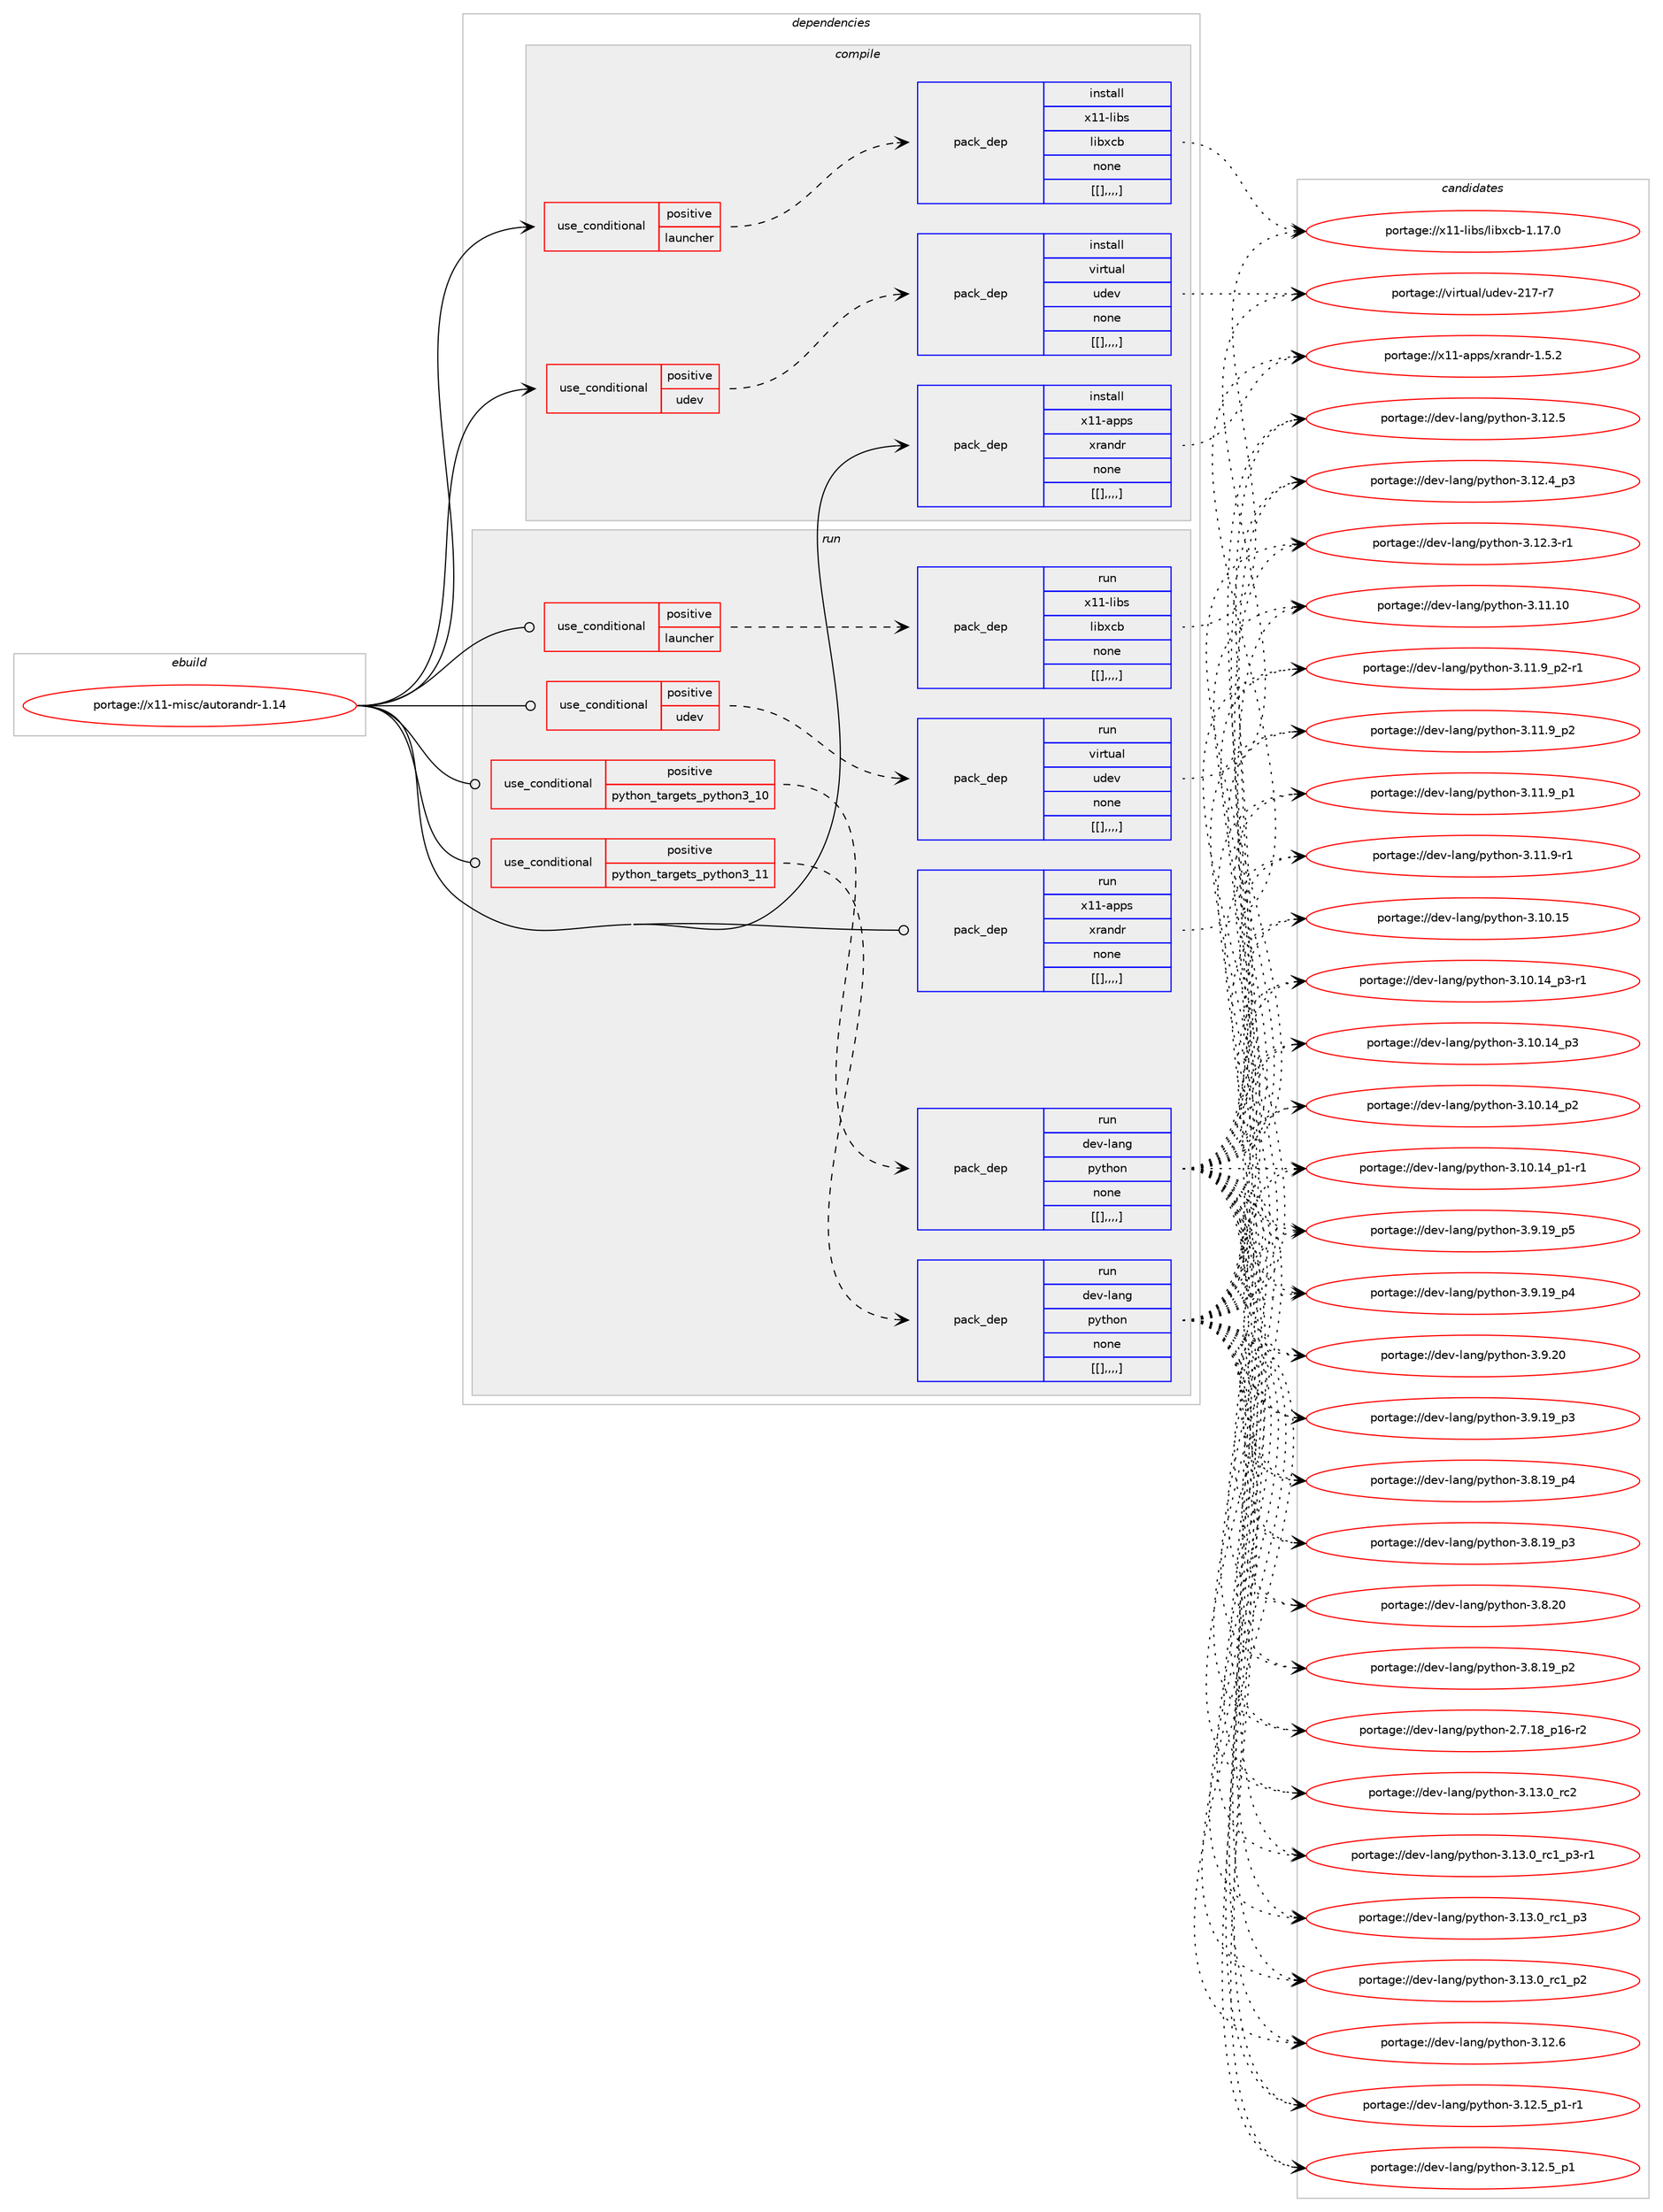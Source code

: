 digraph prolog {

# *************
# Graph options
# *************

newrank=true;
concentrate=true;
compound=true;
graph [rankdir=LR,fontname=Helvetica,fontsize=10,ranksep=1.5];#, ranksep=2.5, nodesep=0.2];
edge  [arrowhead=vee];
node  [fontname=Helvetica,fontsize=10];

# **********
# The ebuild
# **********

subgraph cluster_leftcol {
color=gray;
label=<<i>ebuild</i>>;
id [label="portage://x11-misc/autorandr-1.14", color=red, width=4, href="../x11-misc/autorandr-1.14.svg"];
}

# ****************
# The dependencies
# ****************

subgraph cluster_midcol {
color=gray;
label=<<i>dependencies</i>>;
subgraph cluster_compile {
fillcolor="#eeeeee";
style=filled;
label=<<i>compile</i>>;
subgraph cond127141 {
dependency478824 [label=<<TABLE BORDER="0" CELLBORDER="1" CELLSPACING="0" CELLPADDING="4"><TR><TD ROWSPAN="3" CELLPADDING="10">use_conditional</TD></TR><TR><TD>positive</TD></TR><TR><TD>launcher</TD></TR></TABLE>>, shape=none, color=red];
subgraph pack348169 {
dependency478825 [label=<<TABLE BORDER="0" CELLBORDER="1" CELLSPACING="0" CELLPADDING="4" WIDTH="220"><TR><TD ROWSPAN="6" CELLPADDING="30">pack_dep</TD></TR><TR><TD WIDTH="110">install</TD></TR><TR><TD>x11-libs</TD></TR><TR><TD>libxcb</TD></TR><TR><TD>none</TD></TR><TR><TD>[[],,,,]</TD></TR></TABLE>>, shape=none, color=blue];
}
dependency478824:e -> dependency478825:w [weight=20,style="dashed",arrowhead="vee"];
}
id:e -> dependency478824:w [weight=20,style="solid",arrowhead="vee"];
subgraph cond127142 {
dependency478826 [label=<<TABLE BORDER="0" CELLBORDER="1" CELLSPACING="0" CELLPADDING="4"><TR><TD ROWSPAN="3" CELLPADDING="10">use_conditional</TD></TR><TR><TD>positive</TD></TR><TR><TD>udev</TD></TR></TABLE>>, shape=none, color=red];
subgraph pack348170 {
dependency478827 [label=<<TABLE BORDER="0" CELLBORDER="1" CELLSPACING="0" CELLPADDING="4" WIDTH="220"><TR><TD ROWSPAN="6" CELLPADDING="30">pack_dep</TD></TR><TR><TD WIDTH="110">install</TD></TR><TR><TD>virtual</TD></TR><TR><TD>udev</TD></TR><TR><TD>none</TD></TR><TR><TD>[[],,,,]</TD></TR></TABLE>>, shape=none, color=blue];
}
dependency478826:e -> dependency478827:w [weight=20,style="dashed",arrowhead="vee"];
}
id:e -> dependency478826:w [weight=20,style="solid",arrowhead="vee"];
subgraph pack348171 {
dependency478828 [label=<<TABLE BORDER="0" CELLBORDER="1" CELLSPACING="0" CELLPADDING="4" WIDTH="220"><TR><TD ROWSPAN="6" CELLPADDING="30">pack_dep</TD></TR><TR><TD WIDTH="110">install</TD></TR><TR><TD>x11-apps</TD></TR><TR><TD>xrandr</TD></TR><TR><TD>none</TD></TR><TR><TD>[[],,,,]</TD></TR></TABLE>>, shape=none, color=blue];
}
id:e -> dependency478828:w [weight=20,style="solid",arrowhead="vee"];
}
subgraph cluster_compileandrun {
fillcolor="#eeeeee";
style=filled;
label=<<i>compile and run</i>>;
}
subgraph cluster_run {
fillcolor="#eeeeee";
style=filled;
label=<<i>run</i>>;
subgraph cond127143 {
dependency478829 [label=<<TABLE BORDER="0" CELLBORDER="1" CELLSPACING="0" CELLPADDING="4"><TR><TD ROWSPAN="3" CELLPADDING="10">use_conditional</TD></TR><TR><TD>positive</TD></TR><TR><TD>launcher</TD></TR></TABLE>>, shape=none, color=red];
subgraph pack348172 {
dependency478830 [label=<<TABLE BORDER="0" CELLBORDER="1" CELLSPACING="0" CELLPADDING="4" WIDTH="220"><TR><TD ROWSPAN="6" CELLPADDING="30">pack_dep</TD></TR><TR><TD WIDTH="110">run</TD></TR><TR><TD>x11-libs</TD></TR><TR><TD>libxcb</TD></TR><TR><TD>none</TD></TR><TR><TD>[[],,,,]</TD></TR></TABLE>>, shape=none, color=blue];
}
dependency478829:e -> dependency478830:w [weight=20,style="dashed",arrowhead="vee"];
}
id:e -> dependency478829:w [weight=20,style="solid",arrowhead="odot"];
subgraph cond127144 {
dependency478831 [label=<<TABLE BORDER="0" CELLBORDER="1" CELLSPACING="0" CELLPADDING="4"><TR><TD ROWSPAN="3" CELLPADDING="10">use_conditional</TD></TR><TR><TD>positive</TD></TR><TR><TD>python_targets_python3_10</TD></TR></TABLE>>, shape=none, color=red];
subgraph pack348173 {
dependency478832 [label=<<TABLE BORDER="0" CELLBORDER="1" CELLSPACING="0" CELLPADDING="4" WIDTH="220"><TR><TD ROWSPAN="6" CELLPADDING="30">pack_dep</TD></TR><TR><TD WIDTH="110">run</TD></TR><TR><TD>dev-lang</TD></TR><TR><TD>python</TD></TR><TR><TD>none</TD></TR><TR><TD>[[],,,,]</TD></TR></TABLE>>, shape=none, color=blue];
}
dependency478831:e -> dependency478832:w [weight=20,style="dashed",arrowhead="vee"];
}
id:e -> dependency478831:w [weight=20,style="solid",arrowhead="odot"];
subgraph cond127145 {
dependency478833 [label=<<TABLE BORDER="0" CELLBORDER="1" CELLSPACING="0" CELLPADDING="4"><TR><TD ROWSPAN="3" CELLPADDING="10">use_conditional</TD></TR><TR><TD>positive</TD></TR><TR><TD>python_targets_python3_11</TD></TR></TABLE>>, shape=none, color=red];
subgraph pack348174 {
dependency478834 [label=<<TABLE BORDER="0" CELLBORDER="1" CELLSPACING="0" CELLPADDING="4" WIDTH="220"><TR><TD ROWSPAN="6" CELLPADDING="30">pack_dep</TD></TR><TR><TD WIDTH="110">run</TD></TR><TR><TD>dev-lang</TD></TR><TR><TD>python</TD></TR><TR><TD>none</TD></TR><TR><TD>[[],,,,]</TD></TR></TABLE>>, shape=none, color=blue];
}
dependency478833:e -> dependency478834:w [weight=20,style="dashed",arrowhead="vee"];
}
id:e -> dependency478833:w [weight=20,style="solid",arrowhead="odot"];
subgraph cond127146 {
dependency478835 [label=<<TABLE BORDER="0" CELLBORDER="1" CELLSPACING="0" CELLPADDING="4"><TR><TD ROWSPAN="3" CELLPADDING="10">use_conditional</TD></TR><TR><TD>positive</TD></TR><TR><TD>udev</TD></TR></TABLE>>, shape=none, color=red];
subgraph pack348175 {
dependency478836 [label=<<TABLE BORDER="0" CELLBORDER="1" CELLSPACING="0" CELLPADDING="4" WIDTH="220"><TR><TD ROWSPAN="6" CELLPADDING="30">pack_dep</TD></TR><TR><TD WIDTH="110">run</TD></TR><TR><TD>virtual</TD></TR><TR><TD>udev</TD></TR><TR><TD>none</TD></TR><TR><TD>[[],,,,]</TD></TR></TABLE>>, shape=none, color=blue];
}
dependency478835:e -> dependency478836:w [weight=20,style="dashed",arrowhead="vee"];
}
id:e -> dependency478835:w [weight=20,style="solid",arrowhead="odot"];
subgraph pack348176 {
dependency478837 [label=<<TABLE BORDER="0" CELLBORDER="1" CELLSPACING="0" CELLPADDING="4" WIDTH="220"><TR><TD ROWSPAN="6" CELLPADDING="30">pack_dep</TD></TR><TR><TD WIDTH="110">run</TD></TR><TR><TD>x11-apps</TD></TR><TR><TD>xrandr</TD></TR><TR><TD>none</TD></TR><TR><TD>[[],,,,]</TD></TR></TABLE>>, shape=none, color=blue];
}
id:e -> dependency478837:w [weight=20,style="solid",arrowhead="odot"];
}
}

# **************
# The candidates
# **************

subgraph cluster_choices {
rank=same;
color=gray;
label=<<i>candidates</i>>;

subgraph choice348169 {
color=black;
nodesep=1;
choice120494945108105981154710810598120999845494649554648 [label="portage://x11-libs/libxcb-1.17.0", color=red, width=4,href="../x11-libs/libxcb-1.17.0.svg"];
dependency478825:e -> choice120494945108105981154710810598120999845494649554648:w [style=dotted,weight="100"];
}
subgraph choice348170 {
color=black;
nodesep=1;
choice1181051141161179710847117100101118455049554511455 [label="portage://virtual/udev-217-r7", color=red, width=4,href="../virtual/udev-217-r7.svg"];
dependency478827:e -> choice1181051141161179710847117100101118455049554511455:w [style=dotted,weight="100"];
}
subgraph choice348171 {
color=black;
nodesep=1;
choice120494945971121121154712011497110100114454946534650 [label="portage://x11-apps/xrandr-1.5.2", color=red, width=4,href="../x11-apps/xrandr-1.5.2.svg"];
dependency478828:e -> choice120494945971121121154712011497110100114454946534650:w [style=dotted,weight="100"];
}
subgraph choice348172 {
color=black;
nodesep=1;
choice120494945108105981154710810598120999845494649554648 [label="portage://x11-libs/libxcb-1.17.0", color=red, width=4,href="../x11-libs/libxcb-1.17.0.svg"];
dependency478830:e -> choice120494945108105981154710810598120999845494649554648:w [style=dotted,weight="100"];
}
subgraph choice348173 {
color=black;
nodesep=1;
choice10010111845108971101034711212111610411111045514649514648951149950 [label="portage://dev-lang/python-3.13.0_rc2", color=red, width=4,href="../dev-lang/python-3.13.0_rc2.svg"];
choice1001011184510897110103471121211161041111104551464951464895114994995112514511449 [label="portage://dev-lang/python-3.13.0_rc1_p3-r1", color=red, width=4,href="../dev-lang/python-3.13.0_rc1_p3-r1.svg"];
choice100101118451089711010347112121116104111110455146495146489511499499511251 [label="portage://dev-lang/python-3.13.0_rc1_p3", color=red, width=4,href="../dev-lang/python-3.13.0_rc1_p3.svg"];
choice100101118451089711010347112121116104111110455146495146489511499499511250 [label="portage://dev-lang/python-3.13.0_rc1_p2", color=red, width=4,href="../dev-lang/python-3.13.0_rc1_p2.svg"];
choice10010111845108971101034711212111610411111045514649504654 [label="portage://dev-lang/python-3.12.6", color=red, width=4,href="../dev-lang/python-3.12.6.svg"];
choice1001011184510897110103471121211161041111104551464950465395112494511449 [label="portage://dev-lang/python-3.12.5_p1-r1", color=red, width=4,href="../dev-lang/python-3.12.5_p1-r1.svg"];
choice100101118451089711010347112121116104111110455146495046539511249 [label="portage://dev-lang/python-3.12.5_p1", color=red, width=4,href="../dev-lang/python-3.12.5_p1.svg"];
choice10010111845108971101034711212111610411111045514649504653 [label="portage://dev-lang/python-3.12.5", color=red, width=4,href="../dev-lang/python-3.12.5.svg"];
choice100101118451089711010347112121116104111110455146495046529511251 [label="portage://dev-lang/python-3.12.4_p3", color=red, width=4,href="../dev-lang/python-3.12.4_p3.svg"];
choice100101118451089711010347112121116104111110455146495046514511449 [label="portage://dev-lang/python-3.12.3-r1", color=red, width=4,href="../dev-lang/python-3.12.3-r1.svg"];
choice1001011184510897110103471121211161041111104551464949464948 [label="portage://dev-lang/python-3.11.10", color=red, width=4,href="../dev-lang/python-3.11.10.svg"];
choice1001011184510897110103471121211161041111104551464949465795112504511449 [label="portage://dev-lang/python-3.11.9_p2-r1", color=red, width=4,href="../dev-lang/python-3.11.9_p2-r1.svg"];
choice100101118451089711010347112121116104111110455146494946579511250 [label="portage://dev-lang/python-3.11.9_p2", color=red, width=4,href="../dev-lang/python-3.11.9_p2.svg"];
choice100101118451089711010347112121116104111110455146494946579511249 [label="portage://dev-lang/python-3.11.9_p1", color=red, width=4,href="../dev-lang/python-3.11.9_p1.svg"];
choice100101118451089711010347112121116104111110455146494946574511449 [label="portage://dev-lang/python-3.11.9-r1", color=red, width=4,href="../dev-lang/python-3.11.9-r1.svg"];
choice1001011184510897110103471121211161041111104551464948464953 [label="portage://dev-lang/python-3.10.15", color=red, width=4,href="../dev-lang/python-3.10.15.svg"];
choice100101118451089711010347112121116104111110455146494846495295112514511449 [label="portage://dev-lang/python-3.10.14_p3-r1", color=red, width=4,href="../dev-lang/python-3.10.14_p3-r1.svg"];
choice10010111845108971101034711212111610411111045514649484649529511251 [label="portage://dev-lang/python-3.10.14_p3", color=red, width=4,href="../dev-lang/python-3.10.14_p3.svg"];
choice10010111845108971101034711212111610411111045514649484649529511250 [label="portage://dev-lang/python-3.10.14_p2", color=red, width=4,href="../dev-lang/python-3.10.14_p2.svg"];
choice100101118451089711010347112121116104111110455146494846495295112494511449 [label="portage://dev-lang/python-3.10.14_p1-r1", color=red, width=4,href="../dev-lang/python-3.10.14_p1-r1.svg"];
choice10010111845108971101034711212111610411111045514657465048 [label="portage://dev-lang/python-3.9.20", color=red, width=4,href="../dev-lang/python-3.9.20.svg"];
choice100101118451089711010347112121116104111110455146574649579511253 [label="portage://dev-lang/python-3.9.19_p5", color=red, width=4,href="../dev-lang/python-3.9.19_p5.svg"];
choice100101118451089711010347112121116104111110455146574649579511252 [label="portage://dev-lang/python-3.9.19_p4", color=red, width=4,href="../dev-lang/python-3.9.19_p4.svg"];
choice100101118451089711010347112121116104111110455146574649579511251 [label="portage://dev-lang/python-3.9.19_p3", color=red, width=4,href="../dev-lang/python-3.9.19_p3.svg"];
choice10010111845108971101034711212111610411111045514656465048 [label="portage://dev-lang/python-3.8.20", color=red, width=4,href="../dev-lang/python-3.8.20.svg"];
choice100101118451089711010347112121116104111110455146564649579511252 [label="portage://dev-lang/python-3.8.19_p4", color=red, width=4,href="../dev-lang/python-3.8.19_p4.svg"];
choice100101118451089711010347112121116104111110455146564649579511251 [label="portage://dev-lang/python-3.8.19_p3", color=red, width=4,href="../dev-lang/python-3.8.19_p3.svg"];
choice100101118451089711010347112121116104111110455146564649579511250 [label="portage://dev-lang/python-3.8.19_p2", color=red, width=4,href="../dev-lang/python-3.8.19_p2.svg"];
choice100101118451089711010347112121116104111110455046554649569511249544511450 [label="portage://dev-lang/python-2.7.18_p16-r2", color=red, width=4,href="../dev-lang/python-2.7.18_p16-r2.svg"];
dependency478832:e -> choice10010111845108971101034711212111610411111045514649514648951149950:w [style=dotted,weight="100"];
dependency478832:e -> choice1001011184510897110103471121211161041111104551464951464895114994995112514511449:w [style=dotted,weight="100"];
dependency478832:e -> choice100101118451089711010347112121116104111110455146495146489511499499511251:w [style=dotted,weight="100"];
dependency478832:e -> choice100101118451089711010347112121116104111110455146495146489511499499511250:w [style=dotted,weight="100"];
dependency478832:e -> choice10010111845108971101034711212111610411111045514649504654:w [style=dotted,weight="100"];
dependency478832:e -> choice1001011184510897110103471121211161041111104551464950465395112494511449:w [style=dotted,weight="100"];
dependency478832:e -> choice100101118451089711010347112121116104111110455146495046539511249:w [style=dotted,weight="100"];
dependency478832:e -> choice10010111845108971101034711212111610411111045514649504653:w [style=dotted,weight="100"];
dependency478832:e -> choice100101118451089711010347112121116104111110455146495046529511251:w [style=dotted,weight="100"];
dependency478832:e -> choice100101118451089711010347112121116104111110455146495046514511449:w [style=dotted,weight="100"];
dependency478832:e -> choice1001011184510897110103471121211161041111104551464949464948:w [style=dotted,weight="100"];
dependency478832:e -> choice1001011184510897110103471121211161041111104551464949465795112504511449:w [style=dotted,weight="100"];
dependency478832:e -> choice100101118451089711010347112121116104111110455146494946579511250:w [style=dotted,weight="100"];
dependency478832:e -> choice100101118451089711010347112121116104111110455146494946579511249:w [style=dotted,weight="100"];
dependency478832:e -> choice100101118451089711010347112121116104111110455146494946574511449:w [style=dotted,weight="100"];
dependency478832:e -> choice1001011184510897110103471121211161041111104551464948464953:w [style=dotted,weight="100"];
dependency478832:e -> choice100101118451089711010347112121116104111110455146494846495295112514511449:w [style=dotted,weight="100"];
dependency478832:e -> choice10010111845108971101034711212111610411111045514649484649529511251:w [style=dotted,weight="100"];
dependency478832:e -> choice10010111845108971101034711212111610411111045514649484649529511250:w [style=dotted,weight="100"];
dependency478832:e -> choice100101118451089711010347112121116104111110455146494846495295112494511449:w [style=dotted,weight="100"];
dependency478832:e -> choice10010111845108971101034711212111610411111045514657465048:w [style=dotted,weight="100"];
dependency478832:e -> choice100101118451089711010347112121116104111110455146574649579511253:w [style=dotted,weight="100"];
dependency478832:e -> choice100101118451089711010347112121116104111110455146574649579511252:w [style=dotted,weight="100"];
dependency478832:e -> choice100101118451089711010347112121116104111110455146574649579511251:w [style=dotted,weight="100"];
dependency478832:e -> choice10010111845108971101034711212111610411111045514656465048:w [style=dotted,weight="100"];
dependency478832:e -> choice100101118451089711010347112121116104111110455146564649579511252:w [style=dotted,weight="100"];
dependency478832:e -> choice100101118451089711010347112121116104111110455146564649579511251:w [style=dotted,weight="100"];
dependency478832:e -> choice100101118451089711010347112121116104111110455146564649579511250:w [style=dotted,weight="100"];
dependency478832:e -> choice100101118451089711010347112121116104111110455046554649569511249544511450:w [style=dotted,weight="100"];
}
subgraph choice348174 {
color=black;
nodesep=1;
choice10010111845108971101034711212111610411111045514649514648951149950 [label="portage://dev-lang/python-3.13.0_rc2", color=red, width=4,href="../dev-lang/python-3.13.0_rc2.svg"];
choice1001011184510897110103471121211161041111104551464951464895114994995112514511449 [label="portage://dev-lang/python-3.13.0_rc1_p3-r1", color=red, width=4,href="../dev-lang/python-3.13.0_rc1_p3-r1.svg"];
choice100101118451089711010347112121116104111110455146495146489511499499511251 [label="portage://dev-lang/python-3.13.0_rc1_p3", color=red, width=4,href="../dev-lang/python-3.13.0_rc1_p3.svg"];
choice100101118451089711010347112121116104111110455146495146489511499499511250 [label="portage://dev-lang/python-3.13.0_rc1_p2", color=red, width=4,href="../dev-lang/python-3.13.0_rc1_p2.svg"];
choice10010111845108971101034711212111610411111045514649504654 [label="portage://dev-lang/python-3.12.6", color=red, width=4,href="../dev-lang/python-3.12.6.svg"];
choice1001011184510897110103471121211161041111104551464950465395112494511449 [label="portage://dev-lang/python-3.12.5_p1-r1", color=red, width=4,href="../dev-lang/python-3.12.5_p1-r1.svg"];
choice100101118451089711010347112121116104111110455146495046539511249 [label="portage://dev-lang/python-3.12.5_p1", color=red, width=4,href="../dev-lang/python-3.12.5_p1.svg"];
choice10010111845108971101034711212111610411111045514649504653 [label="portage://dev-lang/python-3.12.5", color=red, width=4,href="../dev-lang/python-3.12.5.svg"];
choice100101118451089711010347112121116104111110455146495046529511251 [label="portage://dev-lang/python-3.12.4_p3", color=red, width=4,href="../dev-lang/python-3.12.4_p3.svg"];
choice100101118451089711010347112121116104111110455146495046514511449 [label="portage://dev-lang/python-3.12.3-r1", color=red, width=4,href="../dev-lang/python-3.12.3-r1.svg"];
choice1001011184510897110103471121211161041111104551464949464948 [label="portage://dev-lang/python-3.11.10", color=red, width=4,href="../dev-lang/python-3.11.10.svg"];
choice1001011184510897110103471121211161041111104551464949465795112504511449 [label="portage://dev-lang/python-3.11.9_p2-r1", color=red, width=4,href="../dev-lang/python-3.11.9_p2-r1.svg"];
choice100101118451089711010347112121116104111110455146494946579511250 [label="portage://dev-lang/python-3.11.9_p2", color=red, width=4,href="../dev-lang/python-3.11.9_p2.svg"];
choice100101118451089711010347112121116104111110455146494946579511249 [label="portage://dev-lang/python-3.11.9_p1", color=red, width=4,href="../dev-lang/python-3.11.9_p1.svg"];
choice100101118451089711010347112121116104111110455146494946574511449 [label="portage://dev-lang/python-3.11.9-r1", color=red, width=4,href="../dev-lang/python-3.11.9-r1.svg"];
choice1001011184510897110103471121211161041111104551464948464953 [label="portage://dev-lang/python-3.10.15", color=red, width=4,href="../dev-lang/python-3.10.15.svg"];
choice100101118451089711010347112121116104111110455146494846495295112514511449 [label="portage://dev-lang/python-3.10.14_p3-r1", color=red, width=4,href="../dev-lang/python-3.10.14_p3-r1.svg"];
choice10010111845108971101034711212111610411111045514649484649529511251 [label="portage://dev-lang/python-3.10.14_p3", color=red, width=4,href="../dev-lang/python-3.10.14_p3.svg"];
choice10010111845108971101034711212111610411111045514649484649529511250 [label="portage://dev-lang/python-3.10.14_p2", color=red, width=4,href="../dev-lang/python-3.10.14_p2.svg"];
choice100101118451089711010347112121116104111110455146494846495295112494511449 [label="portage://dev-lang/python-3.10.14_p1-r1", color=red, width=4,href="../dev-lang/python-3.10.14_p1-r1.svg"];
choice10010111845108971101034711212111610411111045514657465048 [label="portage://dev-lang/python-3.9.20", color=red, width=4,href="../dev-lang/python-3.9.20.svg"];
choice100101118451089711010347112121116104111110455146574649579511253 [label="portage://dev-lang/python-3.9.19_p5", color=red, width=4,href="../dev-lang/python-3.9.19_p5.svg"];
choice100101118451089711010347112121116104111110455146574649579511252 [label="portage://dev-lang/python-3.9.19_p4", color=red, width=4,href="../dev-lang/python-3.9.19_p4.svg"];
choice100101118451089711010347112121116104111110455146574649579511251 [label="portage://dev-lang/python-3.9.19_p3", color=red, width=4,href="../dev-lang/python-3.9.19_p3.svg"];
choice10010111845108971101034711212111610411111045514656465048 [label="portage://dev-lang/python-3.8.20", color=red, width=4,href="../dev-lang/python-3.8.20.svg"];
choice100101118451089711010347112121116104111110455146564649579511252 [label="portage://dev-lang/python-3.8.19_p4", color=red, width=4,href="../dev-lang/python-3.8.19_p4.svg"];
choice100101118451089711010347112121116104111110455146564649579511251 [label="portage://dev-lang/python-3.8.19_p3", color=red, width=4,href="../dev-lang/python-3.8.19_p3.svg"];
choice100101118451089711010347112121116104111110455146564649579511250 [label="portage://dev-lang/python-3.8.19_p2", color=red, width=4,href="../dev-lang/python-3.8.19_p2.svg"];
choice100101118451089711010347112121116104111110455046554649569511249544511450 [label="portage://dev-lang/python-2.7.18_p16-r2", color=red, width=4,href="../dev-lang/python-2.7.18_p16-r2.svg"];
dependency478834:e -> choice10010111845108971101034711212111610411111045514649514648951149950:w [style=dotted,weight="100"];
dependency478834:e -> choice1001011184510897110103471121211161041111104551464951464895114994995112514511449:w [style=dotted,weight="100"];
dependency478834:e -> choice100101118451089711010347112121116104111110455146495146489511499499511251:w [style=dotted,weight="100"];
dependency478834:e -> choice100101118451089711010347112121116104111110455146495146489511499499511250:w [style=dotted,weight="100"];
dependency478834:e -> choice10010111845108971101034711212111610411111045514649504654:w [style=dotted,weight="100"];
dependency478834:e -> choice1001011184510897110103471121211161041111104551464950465395112494511449:w [style=dotted,weight="100"];
dependency478834:e -> choice100101118451089711010347112121116104111110455146495046539511249:w [style=dotted,weight="100"];
dependency478834:e -> choice10010111845108971101034711212111610411111045514649504653:w [style=dotted,weight="100"];
dependency478834:e -> choice100101118451089711010347112121116104111110455146495046529511251:w [style=dotted,weight="100"];
dependency478834:e -> choice100101118451089711010347112121116104111110455146495046514511449:w [style=dotted,weight="100"];
dependency478834:e -> choice1001011184510897110103471121211161041111104551464949464948:w [style=dotted,weight="100"];
dependency478834:e -> choice1001011184510897110103471121211161041111104551464949465795112504511449:w [style=dotted,weight="100"];
dependency478834:e -> choice100101118451089711010347112121116104111110455146494946579511250:w [style=dotted,weight="100"];
dependency478834:e -> choice100101118451089711010347112121116104111110455146494946579511249:w [style=dotted,weight="100"];
dependency478834:e -> choice100101118451089711010347112121116104111110455146494946574511449:w [style=dotted,weight="100"];
dependency478834:e -> choice1001011184510897110103471121211161041111104551464948464953:w [style=dotted,weight="100"];
dependency478834:e -> choice100101118451089711010347112121116104111110455146494846495295112514511449:w [style=dotted,weight="100"];
dependency478834:e -> choice10010111845108971101034711212111610411111045514649484649529511251:w [style=dotted,weight="100"];
dependency478834:e -> choice10010111845108971101034711212111610411111045514649484649529511250:w [style=dotted,weight="100"];
dependency478834:e -> choice100101118451089711010347112121116104111110455146494846495295112494511449:w [style=dotted,weight="100"];
dependency478834:e -> choice10010111845108971101034711212111610411111045514657465048:w [style=dotted,weight="100"];
dependency478834:e -> choice100101118451089711010347112121116104111110455146574649579511253:w [style=dotted,weight="100"];
dependency478834:e -> choice100101118451089711010347112121116104111110455146574649579511252:w [style=dotted,weight="100"];
dependency478834:e -> choice100101118451089711010347112121116104111110455146574649579511251:w [style=dotted,weight="100"];
dependency478834:e -> choice10010111845108971101034711212111610411111045514656465048:w [style=dotted,weight="100"];
dependency478834:e -> choice100101118451089711010347112121116104111110455146564649579511252:w [style=dotted,weight="100"];
dependency478834:e -> choice100101118451089711010347112121116104111110455146564649579511251:w [style=dotted,weight="100"];
dependency478834:e -> choice100101118451089711010347112121116104111110455146564649579511250:w [style=dotted,weight="100"];
dependency478834:e -> choice100101118451089711010347112121116104111110455046554649569511249544511450:w [style=dotted,weight="100"];
}
subgraph choice348175 {
color=black;
nodesep=1;
choice1181051141161179710847117100101118455049554511455 [label="portage://virtual/udev-217-r7", color=red, width=4,href="../virtual/udev-217-r7.svg"];
dependency478836:e -> choice1181051141161179710847117100101118455049554511455:w [style=dotted,weight="100"];
}
subgraph choice348176 {
color=black;
nodesep=1;
choice120494945971121121154712011497110100114454946534650 [label="portage://x11-apps/xrandr-1.5.2", color=red, width=4,href="../x11-apps/xrandr-1.5.2.svg"];
dependency478837:e -> choice120494945971121121154712011497110100114454946534650:w [style=dotted,weight="100"];
}
}

}
